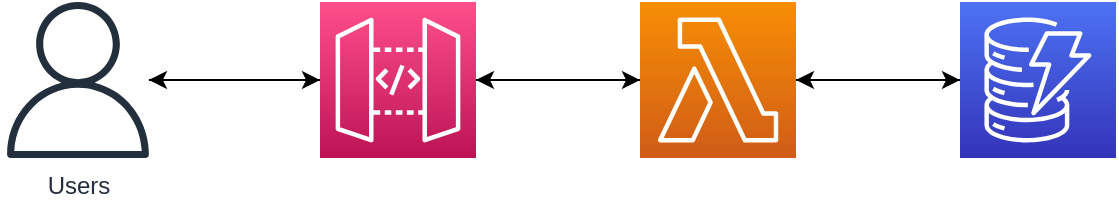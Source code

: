 <mxfile version="20.1.1" type="google"><diagram id="zfcQJwtyBoX1voL46mAW" name="Page-1"><mxGraphModel grid="1" page="1" gridSize="10" guides="1" tooltips="1" connect="1" arrows="1" fold="1" pageScale="1" pageWidth="1169" pageHeight="827" math="0" shadow="0"><root><mxCell id="0"/><mxCell id="1" parent="0"/><mxCell id="FzXRQomAcsCyWzh8F1MA-3" style="edgeStyle=orthogonalEdgeStyle;rounded=0;orthogonalLoop=1;jettySize=auto;html=1;entryX=0;entryY=0.5;entryDx=0;entryDy=0;entryPerimeter=0;" edge="1" parent="1" source="FzXRQomAcsCyWzh8F1MA-1" target="FzXRQomAcsCyWzh8F1MA-2"><mxGeometry relative="1" as="geometry"/></mxCell><mxCell id="FzXRQomAcsCyWzh8F1MA-1" value="Users" style="sketch=0;outlineConnect=0;fontColor=#232F3E;gradientColor=none;fillColor=#232F3D;strokeColor=none;dashed=0;verticalLabelPosition=bottom;verticalAlign=top;align=center;html=1;fontSize=12;fontStyle=0;aspect=fixed;pointerEvents=1;shape=mxgraph.aws4.user;" vertex="1" parent="1"><mxGeometry x="80" y="80" width="78" height="78" as="geometry"/></mxCell><mxCell id="FzXRQomAcsCyWzh8F1MA-4" style="edgeStyle=orthogonalEdgeStyle;rounded=0;orthogonalLoop=1;jettySize=auto;html=1;" edge="1" parent="1" source="FzXRQomAcsCyWzh8F1MA-2" target="FzXRQomAcsCyWzh8F1MA-1"><mxGeometry relative="1" as="geometry"/></mxCell><mxCell id="FzXRQomAcsCyWzh8F1MA-7" style="edgeStyle=orthogonalEdgeStyle;rounded=0;orthogonalLoop=1;jettySize=auto;html=1;" edge="1" parent="1" source="FzXRQomAcsCyWzh8F1MA-2" target="FzXRQomAcsCyWzh8F1MA-5"><mxGeometry relative="1" as="geometry"/></mxCell><mxCell id="FzXRQomAcsCyWzh8F1MA-2" value="" style="sketch=0;points=[[0,0,0],[0.25,0,0],[0.5,0,0],[0.75,0,0],[1,0,0],[0,1,0],[0.25,1,0],[0.5,1,0],[0.75,1,0],[1,1,0],[0,0.25,0],[0,0.5,0],[0,0.75,0],[1,0.25,0],[1,0.5,0],[1,0.75,0]];outlineConnect=0;fontColor=#232F3E;gradientColor=#FF4F8B;gradientDirection=north;fillColor=#BC1356;strokeColor=#ffffff;dashed=0;verticalLabelPosition=bottom;verticalAlign=top;align=center;html=1;fontSize=12;fontStyle=0;aspect=fixed;shape=mxgraph.aws4.resourceIcon;resIcon=mxgraph.aws4.api_gateway;" vertex="1" parent="1"><mxGeometry x="240" y="80" width="78" height="78" as="geometry"/></mxCell><mxCell id="FzXRQomAcsCyWzh8F1MA-6" style="edgeStyle=orthogonalEdgeStyle;rounded=0;orthogonalLoop=1;jettySize=auto;html=1;" edge="1" parent="1" source="FzXRQomAcsCyWzh8F1MA-5" target="FzXRQomAcsCyWzh8F1MA-2"><mxGeometry relative="1" as="geometry"/></mxCell><mxCell id="FzXRQomAcsCyWzh8F1MA-9" style="edgeStyle=orthogonalEdgeStyle;rounded=0;orthogonalLoop=1;jettySize=auto;html=1;" edge="1" parent="1" source="FzXRQomAcsCyWzh8F1MA-5" target="FzXRQomAcsCyWzh8F1MA-8"><mxGeometry relative="1" as="geometry"/></mxCell><mxCell id="FzXRQomAcsCyWzh8F1MA-5" value="" style="sketch=0;points=[[0,0,0],[0.25,0,0],[0.5,0,0],[0.75,0,0],[1,0,0],[0,1,0],[0.25,1,0],[0.5,1,0],[0.75,1,0],[1,1,0],[0,0.25,0],[0,0.5,0],[0,0.75,0],[1,0.25,0],[1,0.5,0],[1,0.75,0]];outlineConnect=0;fontColor=#232F3E;gradientColor=#F78E04;gradientDirection=north;fillColor=#D05C17;strokeColor=#ffffff;dashed=0;verticalLabelPosition=bottom;verticalAlign=top;align=center;html=1;fontSize=12;fontStyle=0;aspect=fixed;shape=mxgraph.aws4.resourceIcon;resIcon=mxgraph.aws4.lambda;" vertex="1" parent="1"><mxGeometry x="400" y="80" width="78" height="78" as="geometry"/></mxCell><mxCell id="FzXRQomAcsCyWzh8F1MA-11" style="edgeStyle=orthogonalEdgeStyle;rounded=0;orthogonalLoop=1;jettySize=auto;html=1;" edge="1" parent="1" source="FzXRQomAcsCyWzh8F1MA-8" target="FzXRQomAcsCyWzh8F1MA-5"><mxGeometry relative="1" as="geometry"/></mxCell><mxCell id="FzXRQomAcsCyWzh8F1MA-8" value="" style="sketch=0;points=[[0,0,0],[0.25,0,0],[0.5,0,0],[0.75,0,0],[1,0,0],[0,1,0],[0.25,1,0],[0.5,1,0],[0.75,1,0],[1,1,0],[0,0.25,0],[0,0.5,0],[0,0.75,0],[1,0.25,0],[1,0.5,0],[1,0.75,0]];outlineConnect=0;fontColor=#232F3E;gradientColor=#4D72F3;gradientDirection=north;fillColor=#3334B9;strokeColor=#ffffff;dashed=0;verticalLabelPosition=bottom;verticalAlign=top;align=center;html=1;fontSize=12;fontStyle=0;aspect=fixed;shape=mxgraph.aws4.resourceIcon;resIcon=mxgraph.aws4.dynamodb;" vertex="1" parent="1"><mxGeometry x="560" y="80" width="78" height="78" as="geometry"/></mxCell></root></mxGraphModel></diagram></mxfile>